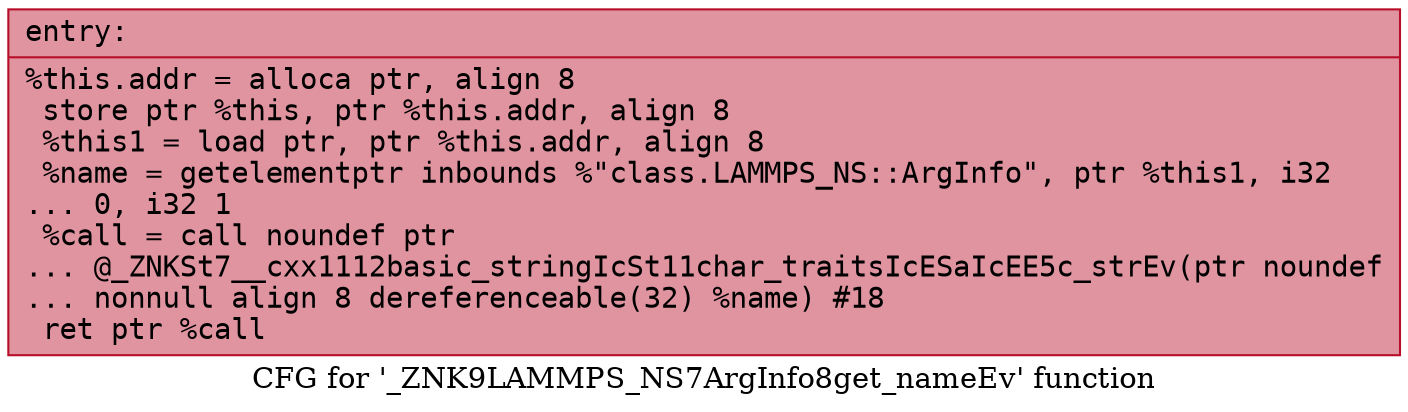 digraph "CFG for '_ZNK9LAMMPS_NS7ArgInfo8get_nameEv' function" {
	label="CFG for '_ZNK9LAMMPS_NS7ArgInfo8get_nameEv' function";

	Node0x5584166b8240 [shape=record,color="#b70d28ff", style=filled, fillcolor="#b70d2870" fontname="Courier",label="{entry:\l|  %this.addr = alloca ptr, align 8\l  store ptr %this, ptr %this.addr, align 8\l  %this1 = load ptr, ptr %this.addr, align 8\l  %name = getelementptr inbounds %\"class.LAMMPS_NS::ArgInfo\", ptr %this1, i32\l... 0, i32 1\l  %call = call noundef ptr\l... @_ZNKSt7__cxx1112basic_stringIcSt11char_traitsIcESaIcEE5c_strEv(ptr noundef\l... nonnull align 8 dereferenceable(32) %name) #18\l  ret ptr %call\l}"];
}
